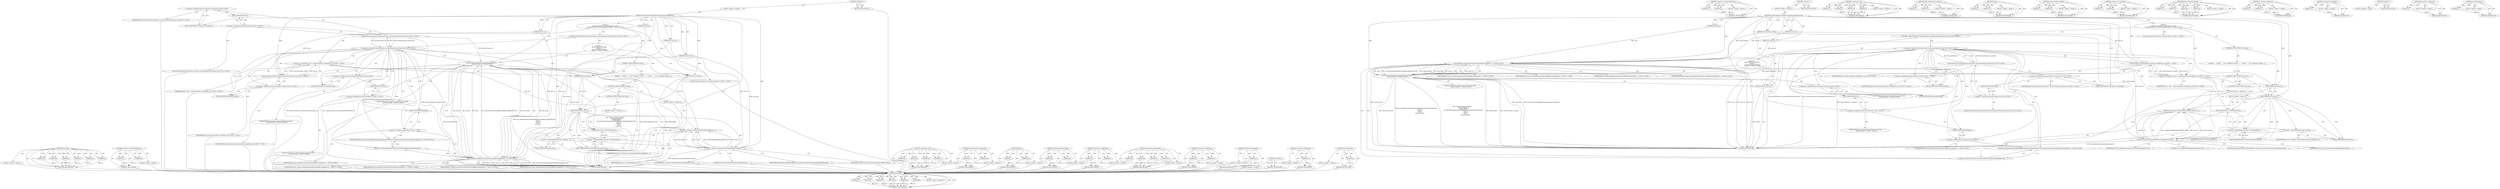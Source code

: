 digraph "ForceShutdown" {
vulnerable_120 [label=<(METHOD,base.Bind)>];
vulnerable_121 [label=<(PARAM,p1)>];
vulnerable_122 [label=<(PARAM,p2)>];
vulnerable_123 [label=<(PARAM,p3)>];
vulnerable_124 [label=<(PARAM,p4)>];
vulnerable_125 [label=<(PARAM,p5)>];
vulnerable_126 [label=<(PARAM,p6)>];
vulnerable_127 [label=<(BLOCK,&lt;empty&gt;,&lt;empty&gt;)>];
vulnerable_128 [label=<(METHOD_RETURN,ANY)>];
vulnerable_148 [label=<(METHOD,&lt;operator&gt;.indirectFieldAccess)>];
vulnerable_149 [label=<(PARAM,p1)>];
vulnerable_150 [label=<(PARAM,p2)>];
vulnerable_151 [label=<(BLOCK,&lt;empty&gt;,&lt;empty&gt;)>];
vulnerable_152 [label=<(METHOD_RETURN,ANY)>];
vulnerable_6 [label=<(METHOD,&lt;global&gt;)<SUB>1</SUB>>];
vulnerable_7 [label=<(BLOCK,&lt;empty&gt;,&lt;empty&gt;)<SUB>1</SUB>>];
vulnerable_8 [label=<(METHOD,AcceleratedSurfaceBuffersSwappedCompletedForGPU)<SUB>1</SUB>>];
vulnerable_9 [label=<(PARAM,int host_id)<SUB>1</SUB>>];
vulnerable_10 [label=<(PARAM,int route_id)<SUB>2</SUB>>];
vulnerable_11 [label=<(PARAM,bool alive)<SUB>3</SUB>>];
vulnerable_12 [label=<(PARAM,bool did_swap)<SUB>4</SUB>>];
vulnerable_13 [label="<(BLOCK,{
   if (!BrowserThread::CurrentlyOn(BrowserThr...,{
   if (!BrowserThread::CurrentlyOn(BrowserThr...)<SUB>4</SUB>>"];
vulnerable_14 [label="<(CONTROL_STRUCTURE,IF,if (!BrowserThread::CurrentlyOn(BrowserThread::IO)))<SUB>5</SUB>>"];
vulnerable_15 [label="<(&lt;operator&gt;.logicalNot,!BrowserThread::CurrentlyOn(BrowserThread::IO))<SUB>5</SUB>>"];
vulnerable_16 [label="<(BrowserThread.CurrentlyOn,BrowserThread::CurrentlyOn(BrowserThread::IO))<SUB>5</SUB>>"];
vulnerable_17 [label="<(&lt;operator&gt;.fieldAccess,BrowserThread::CurrentlyOn)<SUB>5</SUB>>"];
vulnerable_18 [label="<(IDENTIFIER,BrowserThread,BrowserThread::CurrentlyOn(BrowserThread::IO))<SUB>5</SUB>>"];
vulnerable_19 [label=<(FIELD_IDENTIFIER,CurrentlyOn,CurrentlyOn)<SUB>5</SUB>>];
vulnerable_20 [label="<(&lt;operator&gt;.fieldAccess,BrowserThread::IO)<SUB>5</SUB>>"];
vulnerable_21 [label="<(IDENTIFIER,BrowserThread,BrowserThread::CurrentlyOn(BrowserThread::IO))<SUB>5</SUB>>"];
vulnerable_22 [label=<(FIELD_IDENTIFIER,IO,IO)<SUB>5</SUB>>];
vulnerable_23 [label="<(BLOCK,{
     BrowserThread::PostTask(
         Browse...,{
     BrowserThread::PostTask(
         Browse...)<SUB>5</SUB>>"];
vulnerable_24 [label="<(BrowserThread.PostTask,BrowserThread::PostTask(
         BrowserThread...)<SUB>6</SUB>>"];
vulnerable_25 [label="<(&lt;operator&gt;.fieldAccess,BrowserThread::PostTask)<SUB>6</SUB>>"];
vulnerable_26 [label="<(IDENTIFIER,BrowserThread,BrowserThread::PostTask(
         BrowserThread...)<SUB>6</SUB>>"];
vulnerable_27 [label=<(FIELD_IDENTIFIER,PostTask,PostTask)<SUB>6</SUB>>];
vulnerable_28 [label="<(&lt;operator&gt;.fieldAccess,BrowserThread::IO)<SUB>7</SUB>>"];
vulnerable_29 [label="<(IDENTIFIER,BrowserThread,BrowserThread::PostTask(
         BrowserThread...)<SUB>7</SUB>>"];
vulnerable_30 [label=<(FIELD_IDENTIFIER,IO,IO)<SUB>7</SUB>>];
vulnerable_31 [label="<(IDENTIFIER,FROM_HERE,BrowserThread::PostTask(
         BrowserThread...)<SUB>8</SUB>>"];
vulnerable_32 [label="<(base.Bind,base::Bind(&amp;AcceleratedSurfaceBuffersSwappedCom...)<SUB>9</SUB>>"];
vulnerable_33 [label="<(&lt;operator&gt;.fieldAccess,base::Bind)<SUB>9</SUB>>"];
vulnerable_34 [label="<(IDENTIFIER,base,base::Bind(&amp;AcceleratedSurfaceBuffersSwappedCom...)<SUB>9</SUB>>"];
vulnerable_35 [label=<(FIELD_IDENTIFIER,Bind,Bind)<SUB>9</SUB>>];
vulnerable_36 [label=<(&lt;operator&gt;.addressOf,&amp;AcceleratedSurfaceBuffersSwappedCompletedForGPU)<SUB>9</SUB>>];
vulnerable_37 [label="<(METHOD_REF,AcceleratedSurfaceBuffersSwappedCompletedForGPU,base::Bind(&amp;AcceleratedSurfaceBuffersSwappedCom...)<SUB>9</SUB>>"];
vulnerable_38 [label="<(IDENTIFIER,host_id,base::Bind(&amp;AcceleratedSurfaceBuffersSwappedCom...)<SUB>10</SUB>>"];
vulnerable_39 [label="<(IDENTIFIER,route_id,base::Bind(&amp;AcceleratedSurfaceBuffersSwappedCom...)<SUB>11</SUB>>"];
vulnerable_40 [label="<(IDENTIFIER,alive,base::Bind(&amp;AcceleratedSurfaceBuffersSwappedCom...)<SUB>12</SUB>>"];
vulnerable_41 [label="<(IDENTIFIER,did_swap,base::Bind(&amp;AcceleratedSurfaceBuffersSwappedCom...)<SUB>13</SUB>>"];
vulnerable_42 [label=<(RETURN,return;,return;)<SUB>14</SUB>>];
vulnerable_43 [label="<(LOCAL,GpuProcessHost* host: GpuProcessHost*)<SUB>17</SUB>>"];
vulnerable_44 [label="<(&lt;operator&gt;.assignment,* host = GpuProcessHost::FromID(host_id))<SUB>17</SUB>>"];
vulnerable_45 [label="<(IDENTIFIER,host,* host = GpuProcessHost::FromID(host_id))<SUB>17</SUB>>"];
vulnerable_46 [label="<(GpuProcessHost.FromID,GpuProcessHost::FromID(host_id))<SUB>17</SUB>>"];
vulnerable_47 [label="<(&lt;operator&gt;.fieldAccess,GpuProcessHost::FromID)<SUB>17</SUB>>"];
vulnerable_48 [label="<(IDENTIFIER,GpuProcessHost,GpuProcessHost::FromID(host_id))<SUB>17</SUB>>"];
vulnerable_49 [label=<(FIELD_IDENTIFIER,FromID,FromID)<SUB>17</SUB>>];
vulnerable_50 [label="<(IDENTIFIER,host_id,GpuProcessHost::FromID(host_id))<SUB>17</SUB>>"];
vulnerable_51 [label=<(CONTROL_STRUCTURE,IF,if (host))<SUB>18</SUB>>];
vulnerable_52 [label=<(IDENTIFIER,host,if (host))<SUB>18</SUB>>];
vulnerable_53 [label=<(BLOCK,{
     if (alive)
       host-&gt;Send(new Acceler...,{
     if (alive)
       host-&gt;Send(new Acceler...)<SUB>18</SUB>>];
vulnerable_54 [label=<(CONTROL_STRUCTURE,IF,if (alive))<SUB>19</SUB>>];
vulnerable_55 [label=<(IDENTIFIER,alive,if (alive))<SUB>19</SUB>>];
vulnerable_56 [label=<(BLOCK,&lt;empty&gt;,&lt;empty&gt;)<SUB>20</SUB>>];
vulnerable_57 [label=<(Send,host-&gt;Send(new AcceleratedSurfaceMsg_BufferPres...)<SUB>20</SUB>>];
vulnerable_58 [label=<(&lt;operator&gt;.indirectFieldAccess,host-&gt;Send)<SUB>20</SUB>>];
vulnerable_59 [label=<(IDENTIFIER,host,host-&gt;Send(new AcceleratedSurfaceMsg_BufferPres...)<SUB>20</SUB>>];
vulnerable_60 [label=<(FIELD_IDENTIFIER,Send,Send)<SUB>20</SUB>>];
vulnerable_61 [label=<(&lt;operator&gt;.new,new AcceleratedSurfaceMsg_BufferPresented(
    ...)<SUB>20</SUB>>];
vulnerable_62 [label=<(IDENTIFIER,AcceleratedSurfaceMsg_BufferPresented,new AcceleratedSurfaceMsg_BufferPresented(
    ...)<SUB>20</SUB>>];
vulnerable_63 [label=<(IDENTIFIER,route_id,new AcceleratedSurfaceMsg_BufferPresented(
    ...)<SUB>21</SUB>>];
vulnerable_64 [label=<(IDENTIFIER,did_swap,new AcceleratedSurfaceMsg_BufferPresented(
    ...)<SUB>21</SUB>>];
vulnerable_65 [label=<(LITERAL,0,new AcceleratedSurfaceMsg_BufferPresented(
    ...)<SUB>21</SUB>>];
vulnerable_66 [label=<(CONTROL_STRUCTURE,ELSE,else)<SUB>23</SUB>>];
vulnerable_67 [label=<(BLOCK,&lt;empty&gt;,&lt;empty&gt;)<SUB>23</SUB>>];
vulnerable_68 [label=<(ForceShutdown,host-&gt;ForceShutdown())<SUB>23</SUB>>];
vulnerable_69 [label=<(&lt;operator&gt;.indirectFieldAccess,host-&gt;ForceShutdown)<SUB>23</SUB>>];
vulnerable_70 [label=<(IDENTIFIER,host,host-&gt;ForceShutdown())<SUB>23</SUB>>];
vulnerable_71 [label=<(FIELD_IDENTIFIER,ForceShutdown,ForceShutdown)<SUB>23</SUB>>];
vulnerable_72 [label=<(METHOD_RETURN,void)<SUB>1</SUB>>];
vulnerable_74 [label=<(METHOD_RETURN,ANY)<SUB>1</SUB>>];
vulnerable_153 [label=<(METHOD,&lt;operator&gt;.new)>];
vulnerable_154 [label=<(PARAM,p1)>];
vulnerable_155 [label=<(PARAM,p2)>];
vulnerable_156 [label=<(PARAM,p3)>];
vulnerable_157 [label=<(PARAM,p4)>];
vulnerable_158 [label=<(BLOCK,&lt;empty&gt;,&lt;empty&gt;)>];
vulnerable_159 [label=<(METHOD_RETURN,ANY)>];
vulnerable_103 [label=<(METHOD,BrowserThread.CurrentlyOn)>];
vulnerable_104 [label=<(PARAM,p1)>];
vulnerable_105 [label=<(PARAM,p2)>];
vulnerable_106 [label=<(BLOCK,&lt;empty&gt;,&lt;empty&gt;)>];
vulnerable_107 [label=<(METHOD_RETURN,ANY)>];
vulnerable_143 [label=<(METHOD,Send)>];
vulnerable_144 [label=<(PARAM,p1)>];
vulnerable_145 [label=<(PARAM,p2)>];
vulnerable_146 [label=<(BLOCK,&lt;empty&gt;,&lt;empty&gt;)>];
vulnerable_147 [label=<(METHOD_RETURN,ANY)>];
vulnerable_138 [label=<(METHOD,GpuProcessHost.FromID)>];
vulnerable_139 [label=<(PARAM,p1)>];
vulnerable_140 [label=<(PARAM,p2)>];
vulnerable_141 [label=<(BLOCK,&lt;empty&gt;,&lt;empty&gt;)>];
vulnerable_142 [label=<(METHOD_RETURN,ANY)>];
vulnerable_133 [label=<(METHOD,&lt;operator&gt;.assignment)>];
vulnerable_134 [label=<(PARAM,p1)>];
vulnerable_135 [label=<(PARAM,p2)>];
vulnerable_136 [label=<(BLOCK,&lt;empty&gt;,&lt;empty&gt;)>];
vulnerable_137 [label=<(METHOD_RETURN,ANY)>];
vulnerable_113 [label=<(METHOD,BrowserThread.PostTask)>];
vulnerable_114 [label=<(PARAM,p1)>];
vulnerable_115 [label=<(PARAM,p2)>];
vulnerable_116 [label=<(PARAM,p3)>];
vulnerable_117 [label=<(PARAM,p4)>];
vulnerable_118 [label=<(BLOCK,&lt;empty&gt;,&lt;empty&gt;)>];
vulnerable_119 [label=<(METHOD_RETURN,ANY)>];
vulnerable_108 [label=<(METHOD,&lt;operator&gt;.fieldAccess)>];
vulnerable_109 [label=<(PARAM,p1)>];
vulnerable_110 [label=<(PARAM,p2)>];
vulnerable_111 [label=<(BLOCK,&lt;empty&gt;,&lt;empty&gt;)>];
vulnerable_112 [label=<(METHOD_RETURN,ANY)>];
vulnerable_99 [label=<(METHOD,&lt;operator&gt;.logicalNot)>];
vulnerable_100 [label=<(PARAM,p1)>];
vulnerable_101 [label=<(BLOCK,&lt;empty&gt;,&lt;empty&gt;)>];
vulnerable_102 [label=<(METHOD_RETURN,ANY)>];
vulnerable_93 [label=<(METHOD,&lt;global&gt;)<SUB>1</SUB>>];
vulnerable_94 [label=<(BLOCK,&lt;empty&gt;,&lt;empty&gt;)>];
vulnerable_95 [label=<(METHOD_RETURN,ANY)>];
vulnerable_129 [label=<(METHOD,&lt;operator&gt;.addressOf)>];
vulnerable_130 [label=<(PARAM,p1)>];
vulnerable_131 [label=<(BLOCK,&lt;empty&gt;,&lt;empty&gt;)>];
vulnerable_132 [label=<(METHOD_RETURN,ANY)>];
vulnerable_160 [label=<(METHOD,ForceShutdown)>];
vulnerable_161 [label=<(PARAM,p1)>];
vulnerable_162 [label=<(BLOCK,&lt;empty&gt;,&lt;empty&gt;)>];
vulnerable_163 [label=<(METHOD_RETURN,ANY)>];
fixed_122 [label=<(METHOD,base.Bind)>];
fixed_123 [label=<(PARAM,p1)>];
fixed_124 [label=<(PARAM,p2)>];
fixed_125 [label=<(PARAM,p3)>];
fixed_126 [label=<(PARAM,p4)>];
fixed_127 [label=<(PARAM,p5)>];
fixed_128 [label=<(PARAM,p6)>];
fixed_129 [label=<(BLOCK,&lt;empty&gt;,&lt;empty&gt;)>];
fixed_130 [label=<(METHOD_RETURN,ANY)>];
fixed_150 [label=<(METHOD,&lt;operator&gt;.indirectFieldAccess)>];
fixed_151 [label=<(PARAM,p1)>];
fixed_152 [label=<(PARAM,p2)>];
fixed_153 [label=<(BLOCK,&lt;empty&gt;,&lt;empty&gt;)>];
fixed_154 [label=<(METHOD_RETURN,ANY)>];
fixed_6 [label=<(METHOD,&lt;global&gt;)<SUB>1</SUB>>];
fixed_7 [label=<(BLOCK,&lt;empty&gt;,&lt;empty&gt;)<SUB>1</SUB>>];
fixed_8 [label=<(METHOD,AcceleratedSurfaceBuffersSwappedCompletedForGPU)<SUB>1</SUB>>];
fixed_9 [label=<(PARAM,int host_id)<SUB>1</SUB>>];
fixed_10 [label=<(PARAM,int route_id)<SUB>2</SUB>>];
fixed_11 [label=<(PARAM,bool alive)<SUB>3</SUB>>];
fixed_12 [label=<(PARAM,uint64 surface_handle)<SUB>4</SUB>>];
fixed_13 [label="<(BLOCK,{
   if (!BrowserThread::CurrentlyOn(BrowserThr...,{
   if (!BrowserThread::CurrentlyOn(BrowserThr...)<SUB>4</SUB>>"];
fixed_14 [label="<(CONTROL_STRUCTURE,IF,if (!BrowserThread::CurrentlyOn(BrowserThread::IO)))<SUB>5</SUB>>"];
fixed_15 [label="<(&lt;operator&gt;.logicalNot,!BrowserThread::CurrentlyOn(BrowserThread::IO))<SUB>5</SUB>>"];
fixed_16 [label="<(BrowserThread.CurrentlyOn,BrowserThread::CurrentlyOn(BrowserThread::IO))<SUB>5</SUB>>"];
fixed_17 [label="<(&lt;operator&gt;.fieldAccess,BrowserThread::CurrentlyOn)<SUB>5</SUB>>"];
fixed_18 [label="<(IDENTIFIER,BrowserThread,BrowserThread::CurrentlyOn(BrowserThread::IO))<SUB>5</SUB>>"];
fixed_19 [label=<(FIELD_IDENTIFIER,CurrentlyOn,CurrentlyOn)<SUB>5</SUB>>];
fixed_20 [label="<(&lt;operator&gt;.fieldAccess,BrowserThread::IO)<SUB>5</SUB>>"];
fixed_21 [label="<(IDENTIFIER,BrowserThread,BrowserThread::CurrentlyOn(BrowserThread::IO))<SUB>5</SUB>>"];
fixed_22 [label=<(FIELD_IDENTIFIER,IO,IO)<SUB>5</SUB>>];
fixed_23 [label="<(BLOCK,{
     BrowserThread::PostTask(
         Browse...,{
     BrowserThread::PostTask(
         Browse...)<SUB>5</SUB>>"];
fixed_24 [label="<(BrowserThread.PostTask,BrowserThread::PostTask(
         BrowserThread...)<SUB>6</SUB>>"];
fixed_25 [label="<(&lt;operator&gt;.fieldAccess,BrowserThread::PostTask)<SUB>6</SUB>>"];
fixed_26 [label="<(IDENTIFIER,BrowserThread,BrowserThread::PostTask(
         BrowserThread...)<SUB>6</SUB>>"];
fixed_27 [label=<(FIELD_IDENTIFIER,PostTask,PostTask)<SUB>6</SUB>>];
fixed_28 [label="<(&lt;operator&gt;.fieldAccess,BrowserThread::IO)<SUB>7</SUB>>"];
fixed_29 [label="<(IDENTIFIER,BrowserThread,BrowserThread::PostTask(
         BrowserThread...)<SUB>7</SUB>>"];
fixed_30 [label=<(FIELD_IDENTIFIER,IO,IO)<SUB>7</SUB>>];
fixed_31 [label="<(IDENTIFIER,FROM_HERE,BrowserThread::PostTask(
         BrowserThread...)<SUB>8</SUB>>"];
fixed_32 [label="<(base.Bind,base::Bind(&amp;AcceleratedSurfaceBuffersSwappedCom...)<SUB>9</SUB>>"];
fixed_33 [label="<(&lt;operator&gt;.fieldAccess,base::Bind)<SUB>9</SUB>>"];
fixed_34 [label="<(IDENTIFIER,base,base::Bind(&amp;AcceleratedSurfaceBuffersSwappedCom...)<SUB>9</SUB>>"];
fixed_35 [label=<(FIELD_IDENTIFIER,Bind,Bind)<SUB>9</SUB>>];
fixed_36 [label=<(&lt;operator&gt;.addressOf,&amp;AcceleratedSurfaceBuffersSwappedCompletedForGPU)<SUB>9</SUB>>];
fixed_37 [label="<(METHOD_REF,AcceleratedSurfaceBuffersSwappedCompletedForGPU,base::Bind(&amp;AcceleratedSurfaceBuffersSwappedCom...)<SUB>9</SUB>>"];
fixed_38 [label="<(IDENTIFIER,host_id,base::Bind(&amp;AcceleratedSurfaceBuffersSwappedCom...)<SUB>10</SUB>>"];
fixed_39 [label="<(IDENTIFIER,route_id,base::Bind(&amp;AcceleratedSurfaceBuffersSwappedCom...)<SUB>11</SUB>>"];
fixed_40 [label="<(IDENTIFIER,alive,base::Bind(&amp;AcceleratedSurfaceBuffersSwappedCom...)<SUB>12</SUB>>"];
fixed_41 [label="<(IDENTIFIER,surface_handle,base::Bind(&amp;AcceleratedSurfaceBuffersSwappedCom...)<SUB>13</SUB>>"];
fixed_42 [label=<(RETURN,return;,return;)<SUB>14</SUB>>];
fixed_43 [label="<(LOCAL,GpuProcessHost* host: GpuProcessHost*)<SUB>17</SUB>>"];
fixed_44 [label="<(&lt;operator&gt;.assignment,* host = GpuProcessHost::FromID(host_id))<SUB>17</SUB>>"];
fixed_45 [label="<(IDENTIFIER,host,* host = GpuProcessHost::FromID(host_id))<SUB>17</SUB>>"];
fixed_46 [label="<(GpuProcessHost.FromID,GpuProcessHost::FromID(host_id))<SUB>17</SUB>>"];
fixed_47 [label="<(&lt;operator&gt;.fieldAccess,GpuProcessHost::FromID)<SUB>17</SUB>>"];
fixed_48 [label="<(IDENTIFIER,GpuProcessHost,GpuProcessHost::FromID(host_id))<SUB>17</SUB>>"];
fixed_49 [label=<(FIELD_IDENTIFIER,FromID,FromID)<SUB>17</SUB>>];
fixed_50 [label="<(IDENTIFIER,host_id,GpuProcessHost::FromID(host_id))<SUB>17</SUB>>"];
fixed_51 [label=<(CONTROL_STRUCTURE,IF,if (host))<SUB>18</SUB>>];
fixed_52 [label=<(IDENTIFIER,host,if (host))<SUB>18</SUB>>];
fixed_53 [label=<(BLOCK,{
     if (alive)
       host-&gt;Send(new Acceler...,{
     if (alive)
       host-&gt;Send(new Acceler...)<SUB>18</SUB>>];
fixed_54 [label=<(CONTROL_STRUCTURE,IF,if (alive))<SUB>19</SUB>>];
fixed_55 [label=<(IDENTIFIER,alive,if (alive))<SUB>19</SUB>>];
fixed_56 [label=<(BLOCK,&lt;empty&gt;,&lt;empty&gt;)<SUB>20</SUB>>];
fixed_57 [label=<(Send,host-&gt;Send(new AcceleratedSurfaceMsg_BufferPres...)<SUB>20</SUB>>];
fixed_58 [label=<(&lt;operator&gt;.indirectFieldAccess,host-&gt;Send)<SUB>20</SUB>>];
fixed_59 [label=<(IDENTIFIER,host,host-&gt;Send(new AcceleratedSurfaceMsg_BufferPres...)<SUB>20</SUB>>];
fixed_60 [label=<(FIELD_IDENTIFIER,Send,Send)<SUB>20</SUB>>];
fixed_61 [label=<(&lt;operator&gt;.new,new AcceleratedSurfaceMsg_BufferPresented(
    ...)<SUB>20</SUB>>];
fixed_62 [label=<(IDENTIFIER,AcceleratedSurfaceMsg_BufferPresented,new AcceleratedSurfaceMsg_BufferPresented(
    ...)<SUB>20</SUB>>];
fixed_63 [label=<(IDENTIFIER,route_id,new AcceleratedSurfaceMsg_BufferPresented(
    ...)<SUB>21</SUB>>];
fixed_64 [label=<(IDENTIFIER,surface_handle,new AcceleratedSurfaceMsg_BufferPresented(
    ...)<SUB>21</SUB>>];
fixed_65 [label=<(LITERAL,0,new AcceleratedSurfaceMsg_BufferPresented(
    ...)<SUB>21</SUB>>];
fixed_66 [label=<(CONTROL_STRUCTURE,ELSE,else)<SUB>23</SUB>>];
fixed_67 [label=<(BLOCK,&lt;empty&gt;,&lt;empty&gt;)<SUB>23</SUB>>];
fixed_68 [label=<(ForceShutdown,host-&gt;ForceShutdown())<SUB>23</SUB>>];
fixed_69 [label=<(&lt;operator&gt;.indirectFieldAccess,host-&gt;ForceShutdown)<SUB>23</SUB>>];
fixed_70 [label=<(IDENTIFIER,host,host-&gt;ForceShutdown())<SUB>23</SUB>>];
fixed_71 [label=<(FIELD_IDENTIFIER,ForceShutdown,ForceShutdown)<SUB>23</SUB>>];
fixed_72 [label=<(METHOD_RETURN,void)<SUB>1</SUB>>];
fixed_74 [label=<(METHOD_RETURN,ANY)<SUB>1</SUB>>];
fixed_155 [label=<(METHOD,&lt;operator&gt;.new)>];
fixed_156 [label=<(PARAM,p1)>];
fixed_157 [label=<(PARAM,p2)>];
fixed_158 [label=<(PARAM,p3)>];
fixed_159 [label=<(PARAM,p4)>];
fixed_160 [label=<(BLOCK,&lt;empty&gt;,&lt;empty&gt;)>];
fixed_161 [label=<(METHOD_RETURN,ANY)>];
fixed_105 [label=<(METHOD,BrowserThread.CurrentlyOn)>];
fixed_106 [label=<(PARAM,p1)>];
fixed_107 [label=<(PARAM,p2)>];
fixed_108 [label=<(BLOCK,&lt;empty&gt;,&lt;empty&gt;)>];
fixed_109 [label=<(METHOD_RETURN,ANY)>];
fixed_145 [label=<(METHOD,Send)>];
fixed_146 [label=<(PARAM,p1)>];
fixed_147 [label=<(PARAM,p2)>];
fixed_148 [label=<(BLOCK,&lt;empty&gt;,&lt;empty&gt;)>];
fixed_149 [label=<(METHOD_RETURN,ANY)>];
fixed_140 [label=<(METHOD,GpuProcessHost.FromID)>];
fixed_141 [label=<(PARAM,p1)>];
fixed_142 [label=<(PARAM,p2)>];
fixed_143 [label=<(BLOCK,&lt;empty&gt;,&lt;empty&gt;)>];
fixed_144 [label=<(METHOD_RETURN,ANY)>];
fixed_135 [label=<(METHOD,&lt;operator&gt;.assignment)>];
fixed_136 [label=<(PARAM,p1)>];
fixed_137 [label=<(PARAM,p2)>];
fixed_138 [label=<(BLOCK,&lt;empty&gt;,&lt;empty&gt;)>];
fixed_139 [label=<(METHOD_RETURN,ANY)>];
fixed_115 [label=<(METHOD,BrowserThread.PostTask)>];
fixed_116 [label=<(PARAM,p1)>];
fixed_117 [label=<(PARAM,p2)>];
fixed_118 [label=<(PARAM,p3)>];
fixed_119 [label=<(PARAM,p4)>];
fixed_120 [label=<(BLOCK,&lt;empty&gt;,&lt;empty&gt;)>];
fixed_121 [label=<(METHOD_RETURN,ANY)>];
fixed_110 [label=<(METHOD,&lt;operator&gt;.fieldAccess)>];
fixed_111 [label=<(PARAM,p1)>];
fixed_112 [label=<(PARAM,p2)>];
fixed_113 [label=<(BLOCK,&lt;empty&gt;,&lt;empty&gt;)>];
fixed_114 [label=<(METHOD_RETURN,ANY)>];
fixed_101 [label=<(METHOD,&lt;operator&gt;.logicalNot)>];
fixed_102 [label=<(PARAM,p1)>];
fixed_103 [label=<(BLOCK,&lt;empty&gt;,&lt;empty&gt;)>];
fixed_104 [label=<(METHOD_RETURN,ANY)>];
fixed_95 [label=<(METHOD,&lt;global&gt;)<SUB>1</SUB>>];
fixed_96 [label=<(BLOCK,&lt;empty&gt;,&lt;empty&gt;)>];
fixed_97 [label=<(METHOD_RETURN,ANY)>];
fixed_131 [label=<(METHOD,&lt;operator&gt;.addressOf)>];
fixed_132 [label=<(PARAM,p1)>];
fixed_133 [label=<(BLOCK,&lt;empty&gt;,&lt;empty&gt;)>];
fixed_134 [label=<(METHOD_RETURN,ANY)>];
fixed_162 [label=<(METHOD,ForceShutdown)>];
fixed_163 [label=<(PARAM,p1)>];
fixed_164 [label=<(BLOCK,&lt;empty&gt;,&lt;empty&gt;)>];
fixed_165 [label=<(METHOD_RETURN,ANY)>];
vulnerable_120 -> vulnerable_121  [key=0, label="AST: "];
vulnerable_120 -> vulnerable_121  [key=1, label="DDG: "];
vulnerable_120 -> vulnerable_127  [key=0, label="AST: "];
vulnerable_120 -> vulnerable_122  [key=0, label="AST: "];
vulnerable_120 -> vulnerable_122  [key=1, label="DDG: "];
vulnerable_120 -> vulnerable_128  [key=0, label="AST: "];
vulnerable_120 -> vulnerable_128  [key=1, label="CFG: "];
vulnerable_120 -> vulnerable_123  [key=0, label="AST: "];
vulnerable_120 -> vulnerable_123  [key=1, label="DDG: "];
vulnerable_120 -> vulnerable_124  [key=0, label="AST: "];
vulnerable_120 -> vulnerable_124  [key=1, label="DDG: "];
vulnerable_120 -> vulnerable_125  [key=0, label="AST: "];
vulnerable_120 -> vulnerable_125  [key=1, label="DDG: "];
vulnerable_120 -> vulnerable_126  [key=0, label="AST: "];
vulnerable_120 -> vulnerable_126  [key=1, label="DDG: "];
vulnerable_121 -> vulnerable_128  [key=0, label="DDG: p1"];
vulnerable_122 -> vulnerable_128  [key=0, label="DDG: p2"];
vulnerable_123 -> vulnerable_128  [key=0, label="DDG: p3"];
vulnerable_124 -> vulnerable_128  [key=0, label="DDG: p4"];
vulnerable_125 -> vulnerable_128  [key=0, label="DDG: p5"];
vulnerable_126 -> vulnerable_128  [key=0, label="DDG: p6"];
vulnerable_127 -> fixed_122  [key=0];
vulnerable_128 -> fixed_122  [key=0];
vulnerable_148 -> vulnerable_149  [key=0, label="AST: "];
vulnerable_148 -> vulnerable_149  [key=1, label="DDG: "];
vulnerable_148 -> vulnerable_151  [key=0, label="AST: "];
vulnerable_148 -> vulnerable_150  [key=0, label="AST: "];
vulnerable_148 -> vulnerable_150  [key=1, label="DDG: "];
vulnerable_148 -> vulnerable_152  [key=0, label="AST: "];
vulnerable_148 -> vulnerable_152  [key=1, label="CFG: "];
vulnerable_149 -> vulnerable_152  [key=0, label="DDG: p1"];
vulnerable_150 -> vulnerable_152  [key=0, label="DDG: p2"];
vulnerable_151 -> fixed_122  [key=0];
vulnerable_152 -> fixed_122  [key=0];
vulnerable_6 -> vulnerable_7  [key=0, label="AST: "];
vulnerable_6 -> vulnerable_74  [key=0, label="AST: "];
vulnerable_6 -> vulnerable_74  [key=1, label="CFG: "];
vulnerable_7 -> vulnerable_8  [key=0, label="AST: "];
vulnerable_8 -> vulnerable_9  [key=0, label="AST: "];
vulnerable_8 -> vulnerable_9  [key=1, label="DDG: "];
vulnerable_8 -> vulnerable_10  [key=0, label="AST: "];
vulnerable_8 -> vulnerable_10  [key=1, label="DDG: "];
vulnerable_8 -> vulnerable_11  [key=0, label="AST: "];
vulnerable_8 -> vulnerable_11  [key=1, label="DDG: "];
vulnerable_8 -> vulnerable_12  [key=0, label="AST: "];
vulnerable_8 -> vulnerable_12  [key=1, label="DDG: "];
vulnerable_8 -> vulnerable_13  [key=0, label="AST: "];
vulnerable_8 -> vulnerable_72  [key=0, label="AST: "];
vulnerable_8 -> vulnerable_19  [key=0, label="CFG: "];
vulnerable_8 -> vulnerable_52  [key=0, label="DDG: "];
vulnerable_8 -> vulnerable_42  [key=0, label="DDG: "];
vulnerable_8 -> vulnerable_46  [key=0, label="DDG: "];
vulnerable_8 -> vulnerable_24  [key=0, label="DDG: "];
vulnerable_8 -> vulnerable_55  [key=0, label="DDG: "];
vulnerable_8 -> vulnerable_32  [key=0, label="DDG: "];
vulnerable_8 -> vulnerable_61  [key=0, label="DDG: "];
vulnerable_9 -> vulnerable_46  [key=0, label="DDG: host_id"];
vulnerable_9 -> vulnerable_32  [key=0, label="DDG: host_id"];
vulnerable_10 -> vulnerable_32  [key=0, label="DDG: route_id"];
vulnerable_10 -> vulnerable_61  [key=0, label="DDG: route_id"];
vulnerable_11 -> vulnerable_32  [key=0, label="DDG: alive"];
vulnerable_12 -> vulnerable_32  [key=0, label="DDG: did_swap"];
vulnerable_12 -> vulnerable_61  [key=0, label="DDG: did_swap"];
vulnerable_13 -> vulnerable_14  [key=0, label="AST: "];
vulnerable_13 -> vulnerable_43  [key=0, label="AST: "];
vulnerable_13 -> vulnerable_44  [key=0, label="AST: "];
vulnerable_13 -> vulnerable_51  [key=0, label="AST: "];
vulnerable_14 -> vulnerable_15  [key=0, label="AST: "];
vulnerable_14 -> vulnerable_23  [key=0, label="AST: "];
vulnerable_15 -> vulnerable_16  [key=0, label="AST: "];
vulnerable_15 -> vulnerable_27  [key=0, label="CFG: "];
vulnerable_15 -> vulnerable_27  [key=1, label="CDG: "];
vulnerable_15 -> vulnerable_49  [key=0, label="CFG: "];
vulnerable_15 -> vulnerable_49  [key=1, label="CDG: "];
vulnerable_15 -> vulnerable_72  [key=0, label="DDG: BrowserThread::CurrentlyOn(BrowserThread::IO)"];
vulnerable_15 -> vulnerable_72  [key=1, label="DDG: !BrowserThread::CurrentlyOn(BrowserThread::IO)"];
vulnerable_15 -> vulnerable_24  [key=0, label="CDG: "];
vulnerable_15 -> vulnerable_47  [key=0, label="CDG: "];
vulnerable_15 -> vulnerable_30  [key=0, label="CDG: "];
vulnerable_15 -> vulnerable_32  [key=0, label="CDG: "];
vulnerable_15 -> vulnerable_33  [key=0, label="CDG: "];
vulnerable_15 -> vulnerable_42  [key=0, label="CDG: "];
vulnerable_15 -> vulnerable_28  [key=0, label="CDG: "];
vulnerable_15 -> vulnerable_36  [key=0, label="CDG: "];
vulnerable_15 -> vulnerable_52  [key=0, label="CDG: "];
vulnerable_15 -> vulnerable_37  [key=0, label="CDG: "];
vulnerable_15 -> vulnerable_46  [key=0, label="CDG: "];
vulnerable_15 -> vulnerable_25  [key=0, label="CDG: "];
vulnerable_15 -> vulnerable_44  [key=0, label="CDG: "];
vulnerable_15 -> vulnerable_35  [key=0, label="CDG: "];
vulnerable_16 -> vulnerable_17  [key=0, label="AST: "];
vulnerable_16 -> vulnerable_20  [key=0, label="AST: "];
vulnerable_16 -> vulnerable_15  [key=0, label="CFG: "];
vulnerable_16 -> vulnerable_15  [key=1, label="DDG: BrowserThread::CurrentlyOn"];
vulnerable_16 -> vulnerable_15  [key=2, label="DDG: BrowserThread::IO"];
vulnerable_16 -> vulnerable_72  [key=0, label="DDG: BrowserThread::CurrentlyOn"];
vulnerable_16 -> vulnerable_24  [key=0, label="DDG: BrowserThread::IO"];
vulnerable_17 -> vulnerable_18  [key=0, label="AST: "];
vulnerable_17 -> vulnerable_19  [key=0, label="AST: "];
vulnerable_17 -> vulnerable_22  [key=0, label="CFG: "];
vulnerable_18 -> fixed_122  [key=0];
vulnerable_19 -> vulnerable_17  [key=0, label="CFG: "];
vulnerable_20 -> vulnerable_21  [key=0, label="AST: "];
vulnerable_20 -> vulnerable_22  [key=0, label="AST: "];
vulnerable_20 -> vulnerable_16  [key=0, label="CFG: "];
vulnerable_21 -> fixed_122  [key=0];
vulnerable_22 -> vulnerable_20  [key=0, label="CFG: "];
vulnerable_23 -> vulnerable_24  [key=0, label="AST: "];
vulnerable_23 -> vulnerable_42  [key=0, label="AST: "];
vulnerable_24 -> vulnerable_25  [key=0, label="AST: "];
vulnerable_24 -> vulnerable_28  [key=0, label="AST: "];
vulnerable_24 -> vulnerable_31  [key=0, label="AST: "];
vulnerable_24 -> vulnerable_32  [key=0, label="AST: "];
vulnerable_24 -> vulnerable_42  [key=0, label="CFG: "];
vulnerable_24 -> vulnerable_72  [key=0, label="DDG: BrowserThread::PostTask"];
vulnerable_24 -> vulnerable_72  [key=1, label="DDG: BrowserThread::IO"];
vulnerable_24 -> vulnerable_72  [key=2, label="DDG: base::Bind(&amp;AcceleratedSurfaceBuffersSwappedCompletedForGPU,
                    host_id,
                    route_id,
                    alive,
                   did_swap)"];
vulnerable_24 -> vulnerable_72  [key=3, label="DDG: BrowserThread::PostTask(
         BrowserThread::IO,
        FROM_HERE,
        base::Bind(&amp;AcceleratedSurfaceBuffersSwappedCompletedForGPU,
                    host_id,
                    route_id,
                    alive,
                   did_swap))"];
vulnerable_24 -> vulnerable_72  [key=4, label="DDG: FROM_HERE"];
vulnerable_25 -> vulnerable_26  [key=0, label="AST: "];
vulnerable_25 -> vulnerable_27  [key=0, label="AST: "];
vulnerable_25 -> vulnerable_30  [key=0, label="CFG: "];
vulnerable_26 -> fixed_122  [key=0];
vulnerable_27 -> vulnerable_25  [key=0, label="CFG: "];
vulnerable_28 -> vulnerable_29  [key=0, label="AST: "];
vulnerable_28 -> vulnerable_30  [key=0, label="AST: "];
vulnerable_28 -> vulnerable_35  [key=0, label="CFG: "];
vulnerable_29 -> fixed_122  [key=0];
vulnerable_30 -> vulnerable_28  [key=0, label="CFG: "];
vulnerable_31 -> fixed_122  [key=0];
vulnerable_32 -> vulnerable_33  [key=0, label="AST: "];
vulnerable_32 -> vulnerable_36  [key=0, label="AST: "];
vulnerable_32 -> vulnerable_38  [key=0, label="AST: "];
vulnerable_32 -> vulnerable_39  [key=0, label="AST: "];
vulnerable_32 -> vulnerable_40  [key=0, label="AST: "];
vulnerable_32 -> vulnerable_41  [key=0, label="AST: "];
vulnerable_32 -> vulnerable_24  [key=0, label="CFG: "];
vulnerable_32 -> vulnerable_24  [key=1, label="DDG: route_id"];
vulnerable_32 -> vulnerable_24  [key=2, label="DDG: alive"];
vulnerable_32 -> vulnerable_24  [key=3, label="DDG: &amp;AcceleratedSurfaceBuffersSwappedCompletedForGPU"];
vulnerable_32 -> vulnerable_24  [key=4, label="DDG: did_swap"];
vulnerable_32 -> vulnerable_24  [key=5, label="DDG: base::Bind"];
vulnerable_32 -> vulnerable_24  [key=6, label="DDG: host_id"];
vulnerable_32 -> vulnerable_72  [key=0, label="DDG: base::Bind"];
vulnerable_32 -> vulnerable_72  [key=1, label="DDG: &amp;AcceleratedSurfaceBuffersSwappedCompletedForGPU"];
vulnerable_32 -> vulnerable_72  [key=2, label="DDG: host_id"];
vulnerable_32 -> vulnerable_72  [key=3, label="DDG: route_id"];
vulnerable_32 -> vulnerable_72  [key=4, label="DDG: alive"];
vulnerable_32 -> vulnerable_72  [key=5, label="DDG: did_swap"];
vulnerable_33 -> vulnerable_34  [key=0, label="AST: "];
vulnerable_33 -> vulnerable_35  [key=0, label="AST: "];
vulnerable_33 -> vulnerable_37  [key=0, label="CFG: "];
vulnerable_34 -> fixed_122  [key=0];
vulnerable_35 -> vulnerable_33  [key=0, label="CFG: "];
vulnerable_36 -> vulnerable_37  [key=0, label="AST: "];
vulnerable_36 -> vulnerable_32  [key=0, label="CFG: "];
vulnerable_37 -> vulnerable_36  [key=0, label="CFG: "];
vulnerable_38 -> fixed_122  [key=0];
vulnerable_39 -> fixed_122  [key=0];
vulnerable_40 -> fixed_122  [key=0];
vulnerable_41 -> fixed_122  [key=0];
vulnerable_42 -> vulnerable_72  [key=0, label="CFG: "];
vulnerable_42 -> vulnerable_72  [key=1, label="DDG: &lt;RET&gt;"];
vulnerable_43 -> fixed_122  [key=0];
vulnerable_44 -> vulnerable_45  [key=0, label="AST: "];
vulnerable_44 -> vulnerable_46  [key=0, label="AST: "];
vulnerable_44 -> vulnerable_52  [key=0, label="CFG: "];
vulnerable_44 -> vulnerable_57  [key=0, label="DDG: host"];
vulnerable_44 -> vulnerable_68  [key=0, label="DDG: host"];
vulnerable_45 -> fixed_122  [key=0];
vulnerable_46 -> vulnerable_47  [key=0, label="AST: "];
vulnerable_46 -> vulnerable_50  [key=0, label="AST: "];
vulnerable_46 -> vulnerable_44  [key=0, label="CFG: "];
vulnerable_46 -> vulnerable_44  [key=1, label="DDG: GpuProcessHost::FromID"];
vulnerable_46 -> vulnerable_44  [key=2, label="DDG: host_id"];
vulnerable_47 -> vulnerable_48  [key=0, label="AST: "];
vulnerable_47 -> vulnerable_49  [key=0, label="AST: "];
vulnerable_47 -> vulnerable_46  [key=0, label="CFG: "];
vulnerable_48 -> fixed_122  [key=0];
vulnerable_49 -> vulnerable_47  [key=0, label="CFG: "];
vulnerable_50 -> fixed_122  [key=0];
vulnerable_51 -> vulnerable_52  [key=0, label="AST: "];
vulnerable_51 -> vulnerable_53  [key=0, label="AST: "];
vulnerable_52 -> vulnerable_55  [key=0, label="CFG: "];
vulnerable_52 -> vulnerable_55  [key=1, label="CDG: "];
vulnerable_52 -> vulnerable_72  [key=0, label="CFG: "];
vulnerable_53 -> vulnerable_54  [key=0, label="AST: "];
vulnerable_54 -> vulnerable_55  [key=0, label="AST: "];
vulnerable_54 -> vulnerable_56  [key=0, label="AST: "];
vulnerable_54 -> vulnerable_66  [key=0, label="AST: "];
vulnerable_55 -> vulnerable_60  [key=0, label="CFG: "];
vulnerable_55 -> vulnerable_60  [key=1, label="CDG: "];
vulnerable_55 -> vulnerable_71  [key=0, label="CFG: "];
vulnerable_55 -> vulnerable_71  [key=1, label="CDG: "];
vulnerable_55 -> vulnerable_58  [key=0, label="CDG: "];
vulnerable_55 -> vulnerable_68  [key=0, label="CDG: "];
vulnerable_55 -> vulnerable_61  [key=0, label="CDG: "];
vulnerable_55 -> vulnerable_57  [key=0, label="CDG: "];
vulnerable_55 -> vulnerable_69  [key=0, label="CDG: "];
vulnerable_56 -> vulnerable_57  [key=0, label="AST: "];
vulnerable_57 -> vulnerable_58  [key=0, label="AST: "];
vulnerable_57 -> vulnerable_61  [key=0, label="AST: "];
vulnerable_57 -> vulnerable_72  [key=0, label="CFG: "];
vulnerable_58 -> vulnerable_59  [key=0, label="AST: "];
vulnerable_58 -> vulnerable_60  [key=0, label="AST: "];
vulnerable_58 -> vulnerable_61  [key=0, label="CFG: "];
vulnerable_59 -> fixed_122  [key=0];
vulnerable_60 -> vulnerable_58  [key=0, label="CFG: "];
vulnerable_61 -> vulnerable_62  [key=0, label="AST: "];
vulnerable_61 -> vulnerable_63  [key=0, label="AST: "];
vulnerable_61 -> vulnerable_64  [key=0, label="AST: "];
vulnerable_61 -> vulnerable_65  [key=0, label="AST: "];
vulnerable_61 -> vulnerable_57  [key=0, label="CFG: "];
vulnerable_61 -> vulnerable_57  [key=1, label="DDG: AcceleratedSurfaceMsg_BufferPresented"];
vulnerable_61 -> vulnerable_57  [key=2, label="DDG: route_id"];
vulnerable_61 -> vulnerable_57  [key=3, label="DDG: did_swap"];
vulnerable_61 -> vulnerable_57  [key=4, label="DDG: 0"];
vulnerable_61 -> vulnerable_72  [key=0, label="DDG: AcceleratedSurfaceMsg_BufferPresented"];
vulnerable_62 -> fixed_122  [key=0];
vulnerable_63 -> fixed_122  [key=0];
vulnerable_64 -> fixed_122  [key=0];
vulnerable_65 -> fixed_122  [key=0];
vulnerable_66 -> vulnerable_67  [key=0, label="AST: "];
vulnerable_67 -> vulnerable_68  [key=0, label="AST: "];
vulnerable_68 -> vulnerable_69  [key=0, label="AST: "];
vulnerable_68 -> vulnerable_72  [key=0, label="CFG: "];
vulnerable_69 -> vulnerable_70  [key=0, label="AST: "];
vulnerable_69 -> vulnerable_71  [key=0, label="AST: "];
vulnerable_69 -> vulnerable_68  [key=0, label="CFG: "];
vulnerable_70 -> fixed_122  [key=0];
vulnerable_71 -> vulnerable_69  [key=0, label="CFG: "];
vulnerable_72 -> fixed_122  [key=0];
vulnerable_74 -> fixed_122  [key=0];
vulnerable_153 -> vulnerable_154  [key=0, label="AST: "];
vulnerable_153 -> vulnerable_154  [key=1, label="DDG: "];
vulnerable_153 -> vulnerable_158  [key=0, label="AST: "];
vulnerable_153 -> vulnerable_155  [key=0, label="AST: "];
vulnerable_153 -> vulnerable_155  [key=1, label="DDG: "];
vulnerable_153 -> vulnerable_159  [key=0, label="AST: "];
vulnerable_153 -> vulnerable_159  [key=1, label="CFG: "];
vulnerable_153 -> vulnerable_156  [key=0, label="AST: "];
vulnerable_153 -> vulnerable_156  [key=1, label="DDG: "];
vulnerable_153 -> vulnerable_157  [key=0, label="AST: "];
vulnerable_153 -> vulnerable_157  [key=1, label="DDG: "];
vulnerable_154 -> vulnerable_159  [key=0, label="DDG: p1"];
vulnerable_155 -> vulnerable_159  [key=0, label="DDG: p2"];
vulnerable_156 -> vulnerable_159  [key=0, label="DDG: p3"];
vulnerable_157 -> vulnerable_159  [key=0, label="DDG: p4"];
vulnerable_158 -> fixed_122  [key=0];
vulnerable_159 -> fixed_122  [key=0];
vulnerable_103 -> vulnerable_104  [key=0, label="AST: "];
vulnerable_103 -> vulnerable_104  [key=1, label="DDG: "];
vulnerable_103 -> vulnerable_106  [key=0, label="AST: "];
vulnerable_103 -> vulnerable_105  [key=0, label="AST: "];
vulnerable_103 -> vulnerable_105  [key=1, label="DDG: "];
vulnerable_103 -> vulnerable_107  [key=0, label="AST: "];
vulnerable_103 -> vulnerable_107  [key=1, label="CFG: "];
vulnerable_104 -> vulnerable_107  [key=0, label="DDG: p1"];
vulnerable_105 -> vulnerable_107  [key=0, label="DDG: p2"];
vulnerable_106 -> fixed_122  [key=0];
vulnerable_107 -> fixed_122  [key=0];
vulnerable_143 -> vulnerable_144  [key=0, label="AST: "];
vulnerable_143 -> vulnerable_144  [key=1, label="DDG: "];
vulnerable_143 -> vulnerable_146  [key=0, label="AST: "];
vulnerable_143 -> vulnerable_145  [key=0, label="AST: "];
vulnerable_143 -> vulnerable_145  [key=1, label="DDG: "];
vulnerable_143 -> vulnerable_147  [key=0, label="AST: "];
vulnerable_143 -> vulnerable_147  [key=1, label="CFG: "];
vulnerable_144 -> vulnerable_147  [key=0, label="DDG: p1"];
vulnerable_145 -> vulnerable_147  [key=0, label="DDG: p2"];
vulnerable_146 -> fixed_122  [key=0];
vulnerable_147 -> fixed_122  [key=0];
vulnerable_138 -> vulnerable_139  [key=0, label="AST: "];
vulnerable_138 -> vulnerable_139  [key=1, label="DDG: "];
vulnerable_138 -> vulnerable_141  [key=0, label="AST: "];
vulnerable_138 -> vulnerable_140  [key=0, label="AST: "];
vulnerable_138 -> vulnerable_140  [key=1, label="DDG: "];
vulnerable_138 -> vulnerable_142  [key=0, label="AST: "];
vulnerable_138 -> vulnerable_142  [key=1, label="CFG: "];
vulnerable_139 -> vulnerable_142  [key=0, label="DDG: p1"];
vulnerable_140 -> vulnerable_142  [key=0, label="DDG: p2"];
vulnerable_141 -> fixed_122  [key=0];
vulnerable_142 -> fixed_122  [key=0];
vulnerable_133 -> vulnerable_134  [key=0, label="AST: "];
vulnerable_133 -> vulnerable_134  [key=1, label="DDG: "];
vulnerable_133 -> vulnerable_136  [key=0, label="AST: "];
vulnerable_133 -> vulnerable_135  [key=0, label="AST: "];
vulnerable_133 -> vulnerable_135  [key=1, label="DDG: "];
vulnerable_133 -> vulnerable_137  [key=0, label="AST: "];
vulnerable_133 -> vulnerable_137  [key=1, label="CFG: "];
vulnerable_134 -> vulnerable_137  [key=0, label="DDG: p1"];
vulnerable_135 -> vulnerable_137  [key=0, label="DDG: p2"];
vulnerable_136 -> fixed_122  [key=0];
vulnerable_137 -> fixed_122  [key=0];
vulnerable_113 -> vulnerable_114  [key=0, label="AST: "];
vulnerable_113 -> vulnerable_114  [key=1, label="DDG: "];
vulnerable_113 -> vulnerable_118  [key=0, label="AST: "];
vulnerable_113 -> vulnerable_115  [key=0, label="AST: "];
vulnerable_113 -> vulnerable_115  [key=1, label="DDG: "];
vulnerable_113 -> vulnerable_119  [key=0, label="AST: "];
vulnerable_113 -> vulnerable_119  [key=1, label="CFG: "];
vulnerable_113 -> vulnerable_116  [key=0, label="AST: "];
vulnerable_113 -> vulnerable_116  [key=1, label="DDG: "];
vulnerable_113 -> vulnerable_117  [key=0, label="AST: "];
vulnerable_113 -> vulnerable_117  [key=1, label="DDG: "];
vulnerable_114 -> vulnerable_119  [key=0, label="DDG: p1"];
vulnerable_115 -> vulnerable_119  [key=0, label="DDG: p2"];
vulnerable_116 -> vulnerable_119  [key=0, label="DDG: p3"];
vulnerable_117 -> vulnerable_119  [key=0, label="DDG: p4"];
vulnerable_118 -> fixed_122  [key=0];
vulnerable_119 -> fixed_122  [key=0];
vulnerable_108 -> vulnerable_109  [key=0, label="AST: "];
vulnerable_108 -> vulnerable_109  [key=1, label="DDG: "];
vulnerable_108 -> vulnerable_111  [key=0, label="AST: "];
vulnerable_108 -> vulnerable_110  [key=0, label="AST: "];
vulnerable_108 -> vulnerable_110  [key=1, label="DDG: "];
vulnerable_108 -> vulnerable_112  [key=0, label="AST: "];
vulnerable_108 -> vulnerable_112  [key=1, label="CFG: "];
vulnerable_109 -> vulnerable_112  [key=0, label="DDG: p1"];
vulnerable_110 -> vulnerable_112  [key=0, label="DDG: p2"];
vulnerable_111 -> fixed_122  [key=0];
vulnerable_112 -> fixed_122  [key=0];
vulnerable_99 -> vulnerable_100  [key=0, label="AST: "];
vulnerable_99 -> vulnerable_100  [key=1, label="DDG: "];
vulnerable_99 -> vulnerable_101  [key=0, label="AST: "];
vulnerable_99 -> vulnerable_102  [key=0, label="AST: "];
vulnerable_99 -> vulnerable_102  [key=1, label="CFG: "];
vulnerable_100 -> vulnerable_102  [key=0, label="DDG: p1"];
vulnerable_101 -> fixed_122  [key=0];
vulnerable_102 -> fixed_122  [key=0];
vulnerable_93 -> vulnerable_94  [key=0, label="AST: "];
vulnerable_93 -> vulnerable_95  [key=0, label="AST: "];
vulnerable_93 -> vulnerable_95  [key=1, label="CFG: "];
vulnerable_94 -> fixed_122  [key=0];
vulnerable_95 -> fixed_122  [key=0];
vulnerable_129 -> vulnerable_130  [key=0, label="AST: "];
vulnerable_129 -> vulnerable_130  [key=1, label="DDG: "];
vulnerable_129 -> vulnerable_131  [key=0, label="AST: "];
vulnerable_129 -> vulnerable_132  [key=0, label="AST: "];
vulnerable_129 -> vulnerable_132  [key=1, label="CFG: "];
vulnerable_130 -> vulnerable_132  [key=0, label="DDG: p1"];
vulnerable_131 -> fixed_122  [key=0];
vulnerable_132 -> fixed_122  [key=0];
vulnerable_160 -> vulnerable_161  [key=0, label="AST: "];
vulnerable_160 -> vulnerable_161  [key=1, label="DDG: "];
vulnerable_160 -> vulnerable_162  [key=0, label="AST: "];
vulnerable_160 -> vulnerable_163  [key=0, label="AST: "];
vulnerable_160 -> vulnerable_163  [key=1, label="CFG: "];
vulnerable_161 -> vulnerable_163  [key=0, label="DDG: p1"];
vulnerable_162 -> fixed_122  [key=0];
vulnerable_163 -> fixed_122  [key=0];
fixed_122 -> fixed_123  [key=0, label="AST: "];
fixed_122 -> fixed_123  [key=1, label="DDG: "];
fixed_122 -> fixed_129  [key=0, label="AST: "];
fixed_122 -> fixed_124  [key=0, label="AST: "];
fixed_122 -> fixed_124  [key=1, label="DDG: "];
fixed_122 -> fixed_130  [key=0, label="AST: "];
fixed_122 -> fixed_130  [key=1, label="CFG: "];
fixed_122 -> fixed_125  [key=0, label="AST: "];
fixed_122 -> fixed_125  [key=1, label="DDG: "];
fixed_122 -> fixed_126  [key=0, label="AST: "];
fixed_122 -> fixed_126  [key=1, label="DDG: "];
fixed_122 -> fixed_127  [key=0, label="AST: "];
fixed_122 -> fixed_127  [key=1, label="DDG: "];
fixed_122 -> fixed_128  [key=0, label="AST: "];
fixed_122 -> fixed_128  [key=1, label="DDG: "];
fixed_123 -> fixed_130  [key=0, label="DDG: p1"];
fixed_124 -> fixed_130  [key=0, label="DDG: p2"];
fixed_125 -> fixed_130  [key=0, label="DDG: p3"];
fixed_126 -> fixed_130  [key=0, label="DDG: p4"];
fixed_127 -> fixed_130  [key=0, label="DDG: p5"];
fixed_128 -> fixed_130  [key=0, label="DDG: p6"];
fixed_150 -> fixed_151  [key=0, label="AST: "];
fixed_150 -> fixed_151  [key=1, label="DDG: "];
fixed_150 -> fixed_153  [key=0, label="AST: "];
fixed_150 -> fixed_152  [key=0, label="AST: "];
fixed_150 -> fixed_152  [key=1, label="DDG: "];
fixed_150 -> fixed_154  [key=0, label="AST: "];
fixed_150 -> fixed_154  [key=1, label="CFG: "];
fixed_151 -> fixed_154  [key=0, label="DDG: p1"];
fixed_152 -> fixed_154  [key=0, label="DDG: p2"];
fixed_6 -> fixed_7  [key=0, label="AST: "];
fixed_6 -> fixed_74  [key=0, label="AST: "];
fixed_6 -> fixed_74  [key=1, label="CFG: "];
fixed_7 -> fixed_8  [key=0, label="AST: "];
fixed_8 -> fixed_9  [key=0, label="AST: "];
fixed_8 -> fixed_9  [key=1, label="DDG: "];
fixed_8 -> fixed_10  [key=0, label="AST: "];
fixed_8 -> fixed_10  [key=1, label="DDG: "];
fixed_8 -> fixed_11  [key=0, label="AST: "];
fixed_8 -> fixed_11  [key=1, label="DDG: "];
fixed_8 -> fixed_12  [key=0, label="AST: "];
fixed_8 -> fixed_12  [key=1, label="DDG: "];
fixed_8 -> fixed_13  [key=0, label="AST: "];
fixed_8 -> fixed_72  [key=0, label="AST: "];
fixed_8 -> fixed_19  [key=0, label="CFG: "];
fixed_8 -> fixed_52  [key=0, label="DDG: "];
fixed_8 -> fixed_42  [key=0, label="DDG: "];
fixed_8 -> fixed_46  [key=0, label="DDG: "];
fixed_8 -> fixed_24  [key=0, label="DDG: "];
fixed_8 -> fixed_55  [key=0, label="DDG: "];
fixed_8 -> fixed_32  [key=0, label="DDG: "];
fixed_8 -> fixed_61  [key=0, label="DDG: "];
fixed_9 -> fixed_46  [key=0, label="DDG: host_id"];
fixed_9 -> fixed_32  [key=0, label="DDG: host_id"];
fixed_10 -> fixed_32  [key=0, label="DDG: route_id"];
fixed_10 -> fixed_61  [key=0, label="DDG: route_id"];
fixed_11 -> fixed_32  [key=0, label="DDG: alive"];
fixed_12 -> fixed_32  [key=0, label="DDG: surface_handle"];
fixed_12 -> fixed_61  [key=0, label="DDG: surface_handle"];
fixed_13 -> fixed_14  [key=0, label="AST: "];
fixed_13 -> fixed_43  [key=0, label="AST: "];
fixed_13 -> fixed_44  [key=0, label="AST: "];
fixed_13 -> fixed_51  [key=0, label="AST: "];
fixed_14 -> fixed_15  [key=0, label="AST: "];
fixed_14 -> fixed_23  [key=0, label="AST: "];
fixed_15 -> fixed_16  [key=0, label="AST: "];
fixed_15 -> fixed_27  [key=0, label="CFG: "];
fixed_15 -> fixed_27  [key=1, label="CDG: "];
fixed_15 -> fixed_49  [key=0, label="CFG: "];
fixed_15 -> fixed_49  [key=1, label="CDG: "];
fixed_15 -> fixed_72  [key=0, label="DDG: BrowserThread::CurrentlyOn(BrowserThread::IO)"];
fixed_15 -> fixed_72  [key=1, label="DDG: !BrowserThread::CurrentlyOn(BrowserThread::IO)"];
fixed_15 -> fixed_24  [key=0, label="CDG: "];
fixed_15 -> fixed_47  [key=0, label="CDG: "];
fixed_15 -> fixed_30  [key=0, label="CDG: "];
fixed_15 -> fixed_32  [key=0, label="CDG: "];
fixed_15 -> fixed_33  [key=0, label="CDG: "];
fixed_15 -> fixed_42  [key=0, label="CDG: "];
fixed_15 -> fixed_28  [key=0, label="CDG: "];
fixed_15 -> fixed_36  [key=0, label="CDG: "];
fixed_15 -> fixed_52  [key=0, label="CDG: "];
fixed_15 -> fixed_37  [key=0, label="CDG: "];
fixed_15 -> fixed_46  [key=0, label="CDG: "];
fixed_15 -> fixed_25  [key=0, label="CDG: "];
fixed_15 -> fixed_44  [key=0, label="CDG: "];
fixed_15 -> fixed_35  [key=0, label="CDG: "];
fixed_16 -> fixed_17  [key=0, label="AST: "];
fixed_16 -> fixed_20  [key=0, label="AST: "];
fixed_16 -> fixed_15  [key=0, label="CFG: "];
fixed_16 -> fixed_15  [key=1, label="DDG: BrowserThread::CurrentlyOn"];
fixed_16 -> fixed_15  [key=2, label="DDG: BrowserThread::IO"];
fixed_16 -> fixed_72  [key=0, label="DDG: BrowserThread::CurrentlyOn"];
fixed_16 -> fixed_24  [key=0, label="DDG: BrowserThread::IO"];
fixed_17 -> fixed_18  [key=0, label="AST: "];
fixed_17 -> fixed_19  [key=0, label="AST: "];
fixed_17 -> fixed_22  [key=0, label="CFG: "];
fixed_19 -> fixed_17  [key=0, label="CFG: "];
fixed_20 -> fixed_21  [key=0, label="AST: "];
fixed_20 -> fixed_22  [key=0, label="AST: "];
fixed_20 -> fixed_16  [key=0, label="CFG: "];
fixed_22 -> fixed_20  [key=0, label="CFG: "];
fixed_23 -> fixed_24  [key=0, label="AST: "];
fixed_23 -> fixed_42  [key=0, label="AST: "];
fixed_24 -> fixed_25  [key=0, label="AST: "];
fixed_24 -> fixed_28  [key=0, label="AST: "];
fixed_24 -> fixed_31  [key=0, label="AST: "];
fixed_24 -> fixed_32  [key=0, label="AST: "];
fixed_24 -> fixed_42  [key=0, label="CFG: "];
fixed_24 -> fixed_72  [key=0, label="DDG: BrowserThread::PostTask"];
fixed_24 -> fixed_72  [key=1, label="DDG: BrowserThread::IO"];
fixed_24 -> fixed_72  [key=2, label="DDG: base::Bind(&amp;AcceleratedSurfaceBuffersSwappedCompletedForGPU,
                    host_id,
                    route_id,
                    alive,
                   surface_handle)"];
fixed_24 -> fixed_72  [key=3, label="DDG: BrowserThread::PostTask(
         BrowserThread::IO,
        FROM_HERE,
        base::Bind(&amp;AcceleratedSurfaceBuffersSwappedCompletedForGPU,
                    host_id,
                    route_id,
                    alive,
                   surface_handle))"];
fixed_24 -> fixed_72  [key=4, label="DDG: FROM_HERE"];
fixed_25 -> fixed_26  [key=0, label="AST: "];
fixed_25 -> fixed_27  [key=0, label="AST: "];
fixed_25 -> fixed_30  [key=0, label="CFG: "];
fixed_27 -> fixed_25  [key=0, label="CFG: "];
fixed_28 -> fixed_29  [key=0, label="AST: "];
fixed_28 -> fixed_30  [key=0, label="AST: "];
fixed_28 -> fixed_35  [key=0, label="CFG: "];
fixed_30 -> fixed_28  [key=0, label="CFG: "];
fixed_32 -> fixed_33  [key=0, label="AST: "];
fixed_32 -> fixed_36  [key=0, label="AST: "];
fixed_32 -> fixed_38  [key=0, label="AST: "];
fixed_32 -> fixed_39  [key=0, label="AST: "];
fixed_32 -> fixed_40  [key=0, label="AST: "];
fixed_32 -> fixed_41  [key=0, label="AST: "];
fixed_32 -> fixed_24  [key=0, label="CFG: "];
fixed_32 -> fixed_24  [key=1, label="DDG: route_id"];
fixed_32 -> fixed_24  [key=2, label="DDG: alive"];
fixed_32 -> fixed_24  [key=3, label="DDG: &amp;AcceleratedSurfaceBuffersSwappedCompletedForGPU"];
fixed_32 -> fixed_24  [key=4, label="DDG: surface_handle"];
fixed_32 -> fixed_24  [key=5, label="DDG: base::Bind"];
fixed_32 -> fixed_24  [key=6, label="DDG: host_id"];
fixed_32 -> fixed_72  [key=0, label="DDG: base::Bind"];
fixed_32 -> fixed_72  [key=1, label="DDG: &amp;AcceleratedSurfaceBuffersSwappedCompletedForGPU"];
fixed_32 -> fixed_72  [key=2, label="DDG: host_id"];
fixed_32 -> fixed_72  [key=3, label="DDG: route_id"];
fixed_32 -> fixed_72  [key=4, label="DDG: alive"];
fixed_32 -> fixed_72  [key=5, label="DDG: surface_handle"];
fixed_33 -> fixed_34  [key=0, label="AST: "];
fixed_33 -> fixed_35  [key=0, label="AST: "];
fixed_33 -> fixed_37  [key=0, label="CFG: "];
fixed_35 -> fixed_33  [key=0, label="CFG: "];
fixed_36 -> fixed_37  [key=0, label="AST: "];
fixed_36 -> fixed_32  [key=0, label="CFG: "];
fixed_37 -> fixed_36  [key=0, label="CFG: "];
fixed_42 -> fixed_72  [key=0, label="CFG: "];
fixed_42 -> fixed_72  [key=1, label="DDG: &lt;RET&gt;"];
fixed_44 -> fixed_45  [key=0, label="AST: "];
fixed_44 -> fixed_46  [key=0, label="AST: "];
fixed_44 -> fixed_52  [key=0, label="CFG: "];
fixed_44 -> fixed_57  [key=0, label="DDG: host"];
fixed_44 -> fixed_68  [key=0, label="DDG: host"];
fixed_46 -> fixed_47  [key=0, label="AST: "];
fixed_46 -> fixed_50  [key=0, label="AST: "];
fixed_46 -> fixed_44  [key=0, label="CFG: "];
fixed_46 -> fixed_44  [key=1, label="DDG: GpuProcessHost::FromID"];
fixed_46 -> fixed_44  [key=2, label="DDG: host_id"];
fixed_47 -> fixed_48  [key=0, label="AST: "];
fixed_47 -> fixed_49  [key=0, label="AST: "];
fixed_47 -> fixed_46  [key=0, label="CFG: "];
fixed_49 -> fixed_47  [key=0, label="CFG: "];
fixed_51 -> fixed_52  [key=0, label="AST: "];
fixed_51 -> fixed_53  [key=0, label="AST: "];
fixed_52 -> fixed_55  [key=0, label="CFG: "];
fixed_52 -> fixed_55  [key=1, label="CDG: "];
fixed_52 -> fixed_72  [key=0, label="CFG: "];
fixed_53 -> fixed_54  [key=0, label="AST: "];
fixed_54 -> fixed_55  [key=0, label="AST: "];
fixed_54 -> fixed_56  [key=0, label="AST: "];
fixed_54 -> fixed_66  [key=0, label="AST: "];
fixed_55 -> fixed_60  [key=0, label="CFG: "];
fixed_55 -> fixed_60  [key=1, label="CDG: "];
fixed_55 -> fixed_71  [key=0, label="CFG: "];
fixed_55 -> fixed_71  [key=1, label="CDG: "];
fixed_55 -> fixed_58  [key=0, label="CDG: "];
fixed_55 -> fixed_68  [key=0, label="CDG: "];
fixed_55 -> fixed_61  [key=0, label="CDG: "];
fixed_55 -> fixed_57  [key=0, label="CDG: "];
fixed_55 -> fixed_69  [key=0, label="CDG: "];
fixed_56 -> fixed_57  [key=0, label="AST: "];
fixed_57 -> fixed_58  [key=0, label="AST: "];
fixed_57 -> fixed_61  [key=0, label="AST: "];
fixed_57 -> fixed_72  [key=0, label="CFG: "];
fixed_58 -> fixed_59  [key=0, label="AST: "];
fixed_58 -> fixed_60  [key=0, label="AST: "];
fixed_58 -> fixed_61  [key=0, label="CFG: "];
fixed_60 -> fixed_58  [key=0, label="CFG: "];
fixed_61 -> fixed_62  [key=0, label="AST: "];
fixed_61 -> fixed_63  [key=0, label="AST: "];
fixed_61 -> fixed_64  [key=0, label="AST: "];
fixed_61 -> fixed_65  [key=0, label="AST: "];
fixed_61 -> fixed_57  [key=0, label="CFG: "];
fixed_61 -> fixed_57  [key=1, label="DDG: AcceleratedSurfaceMsg_BufferPresented"];
fixed_61 -> fixed_57  [key=2, label="DDG: route_id"];
fixed_61 -> fixed_57  [key=3, label="DDG: surface_handle"];
fixed_61 -> fixed_57  [key=4, label="DDG: 0"];
fixed_61 -> fixed_72  [key=0, label="DDG: AcceleratedSurfaceMsg_BufferPresented"];
fixed_66 -> fixed_67  [key=0, label="AST: "];
fixed_67 -> fixed_68  [key=0, label="AST: "];
fixed_68 -> fixed_69  [key=0, label="AST: "];
fixed_68 -> fixed_72  [key=0, label="CFG: "];
fixed_69 -> fixed_70  [key=0, label="AST: "];
fixed_69 -> fixed_71  [key=0, label="AST: "];
fixed_69 -> fixed_68  [key=0, label="CFG: "];
fixed_71 -> fixed_69  [key=0, label="CFG: "];
fixed_155 -> fixed_156  [key=0, label="AST: "];
fixed_155 -> fixed_156  [key=1, label="DDG: "];
fixed_155 -> fixed_160  [key=0, label="AST: "];
fixed_155 -> fixed_157  [key=0, label="AST: "];
fixed_155 -> fixed_157  [key=1, label="DDG: "];
fixed_155 -> fixed_161  [key=0, label="AST: "];
fixed_155 -> fixed_161  [key=1, label="CFG: "];
fixed_155 -> fixed_158  [key=0, label="AST: "];
fixed_155 -> fixed_158  [key=1, label="DDG: "];
fixed_155 -> fixed_159  [key=0, label="AST: "];
fixed_155 -> fixed_159  [key=1, label="DDG: "];
fixed_156 -> fixed_161  [key=0, label="DDG: p1"];
fixed_157 -> fixed_161  [key=0, label="DDG: p2"];
fixed_158 -> fixed_161  [key=0, label="DDG: p3"];
fixed_159 -> fixed_161  [key=0, label="DDG: p4"];
fixed_105 -> fixed_106  [key=0, label="AST: "];
fixed_105 -> fixed_106  [key=1, label="DDG: "];
fixed_105 -> fixed_108  [key=0, label="AST: "];
fixed_105 -> fixed_107  [key=0, label="AST: "];
fixed_105 -> fixed_107  [key=1, label="DDG: "];
fixed_105 -> fixed_109  [key=0, label="AST: "];
fixed_105 -> fixed_109  [key=1, label="CFG: "];
fixed_106 -> fixed_109  [key=0, label="DDG: p1"];
fixed_107 -> fixed_109  [key=0, label="DDG: p2"];
fixed_145 -> fixed_146  [key=0, label="AST: "];
fixed_145 -> fixed_146  [key=1, label="DDG: "];
fixed_145 -> fixed_148  [key=0, label="AST: "];
fixed_145 -> fixed_147  [key=0, label="AST: "];
fixed_145 -> fixed_147  [key=1, label="DDG: "];
fixed_145 -> fixed_149  [key=0, label="AST: "];
fixed_145 -> fixed_149  [key=1, label="CFG: "];
fixed_146 -> fixed_149  [key=0, label="DDG: p1"];
fixed_147 -> fixed_149  [key=0, label="DDG: p2"];
fixed_140 -> fixed_141  [key=0, label="AST: "];
fixed_140 -> fixed_141  [key=1, label="DDG: "];
fixed_140 -> fixed_143  [key=0, label="AST: "];
fixed_140 -> fixed_142  [key=0, label="AST: "];
fixed_140 -> fixed_142  [key=1, label="DDG: "];
fixed_140 -> fixed_144  [key=0, label="AST: "];
fixed_140 -> fixed_144  [key=1, label="CFG: "];
fixed_141 -> fixed_144  [key=0, label="DDG: p1"];
fixed_142 -> fixed_144  [key=0, label="DDG: p2"];
fixed_135 -> fixed_136  [key=0, label="AST: "];
fixed_135 -> fixed_136  [key=1, label="DDG: "];
fixed_135 -> fixed_138  [key=0, label="AST: "];
fixed_135 -> fixed_137  [key=0, label="AST: "];
fixed_135 -> fixed_137  [key=1, label="DDG: "];
fixed_135 -> fixed_139  [key=0, label="AST: "];
fixed_135 -> fixed_139  [key=1, label="CFG: "];
fixed_136 -> fixed_139  [key=0, label="DDG: p1"];
fixed_137 -> fixed_139  [key=0, label="DDG: p2"];
fixed_115 -> fixed_116  [key=0, label="AST: "];
fixed_115 -> fixed_116  [key=1, label="DDG: "];
fixed_115 -> fixed_120  [key=0, label="AST: "];
fixed_115 -> fixed_117  [key=0, label="AST: "];
fixed_115 -> fixed_117  [key=1, label="DDG: "];
fixed_115 -> fixed_121  [key=0, label="AST: "];
fixed_115 -> fixed_121  [key=1, label="CFG: "];
fixed_115 -> fixed_118  [key=0, label="AST: "];
fixed_115 -> fixed_118  [key=1, label="DDG: "];
fixed_115 -> fixed_119  [key=0, label="AST: "];
fixed_115 -> fixed_119  [key=1, label="DDG: "];
fixed_116 -> fixed_121  [key=0, label="DDG: p1"];
fixed_117 -> fixed_121  [key=0, label="DDG: p2"];
fixed_118 -> fixed_121  [key=0, label="DDG: p3"];
fixed_119 -> fixed_121  [key=0, label="DDG: p4"];
fixed_110 -> fixed_111  [key=0, label="AST: "];
fixed_110 -> fixed_111  [key=1, label="DDG: "];
fixed_110 -> fixed_113  [key=0, label="AST: "];
fixed_110 -> fixed_112  [key=0, label="AST: "];
fixed_110 -> fixed_112  [key=1, label="DDG: "];
fixed_110 -> fixed_114  [key=0, label="AST: "];
fixed_110 -> fixed_114  [key=1, label="CFG: "];
fixed_111 -> fixed_114  [key=0, label="DDG: p1"];
fixed_112 -> fixed_114  [key=0, label="DDG: p2"];
fixed_101 -> fixed_102  [key=0, label="AST: "];
fixed_101 -> fixed_102  [key=1, label="DDG: "];
fixed_101 -> fixed_103  [key=0, label="AST: "];
fixed_101 -> fixed_104  [key=0, label="AST: "];
fixed_101 -> fixed_104  [key=1, label="CFG: "];
fixed_102 -> fixed_104  [key=0, label="DDG: p1"];
fixed_95 -> fixed_96  [key=0, label="AST: "];
fixed_95 -> fixed_97  [key=0, label="AST: "];
fixed_95 -> fixed_97  [key=1, label="CFG: "];
fixed_131 -> fixed_132  [key=0, label="AST: "];
fixed_131 -> fixed_132  [key=1, label="DDG: "];
fixed_131 -> fixed_133  [key=0, label="AST: "];
fixed_131 -> fixed_134  [key=0, label="AST: "];
fixed_131 -> fixed_134  [key=1, label="CFG: "];
fixed_132 -> fixed_134  [key=0, label="DDG: p1"];
fixed_162 -> fixed_163  [key=0, label="AST: "];
fixed_162 -> fixed_163  [key=1, label="DDG: "];
fixed_162 -> fixed_164  [key=0, label="AST: "];
fixed_162 -> fixed_165  [key=0, label="AST: "];
fixed_162 -> fixed_165  [key=1, label="CFG: "];
fixed_163 -> fixed_165  [key=0, label="DDG: p1"];
}
